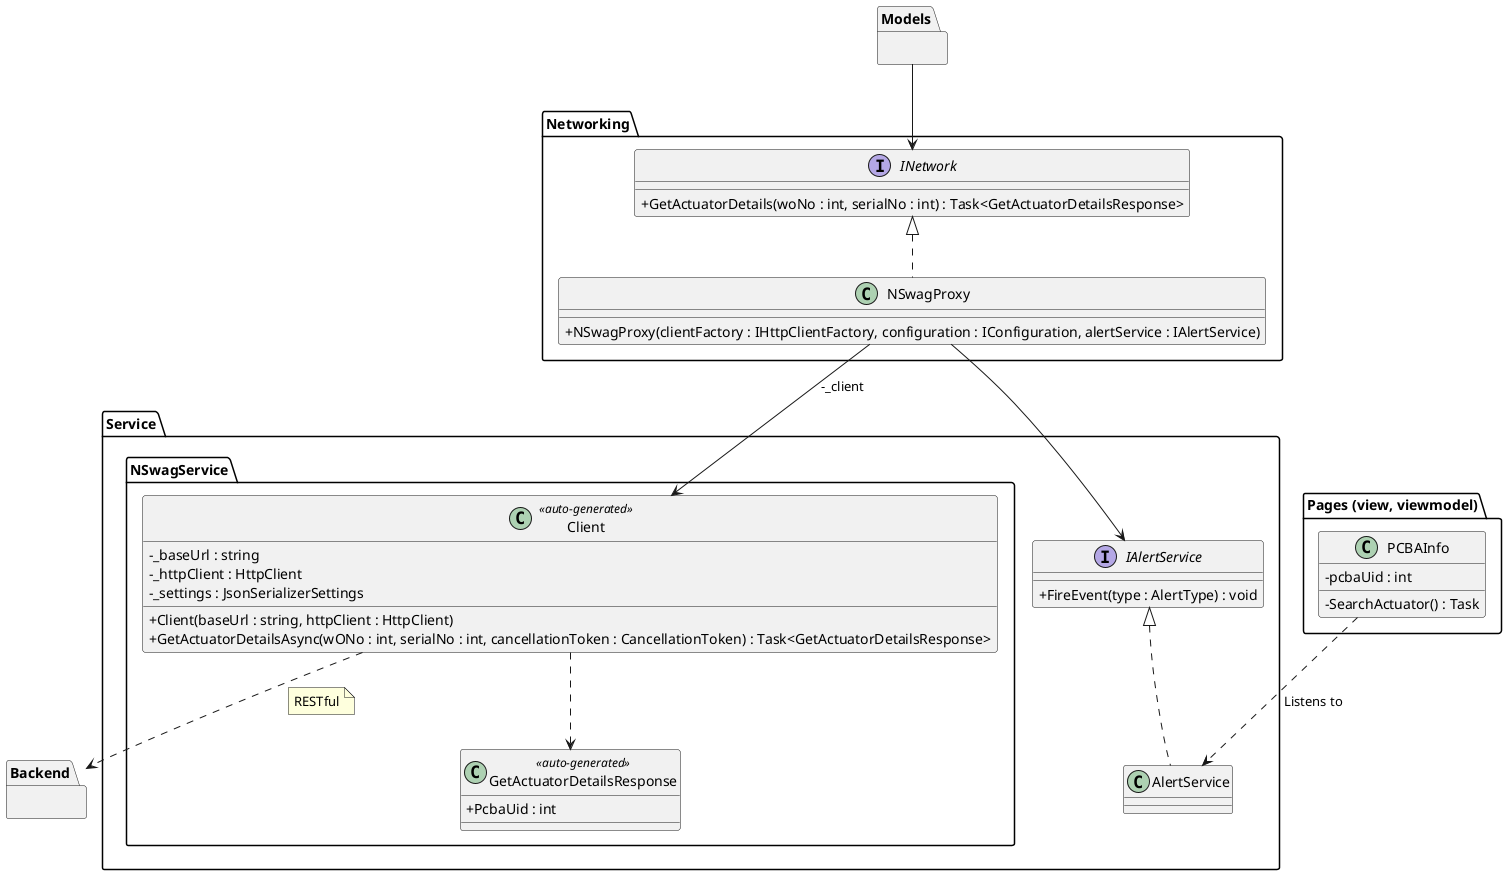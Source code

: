 @startuml
skinparam classAttributeIconSize 0

package Networking {
    interface INetwork {
        +GetActuatorDetails(woNo : int, serialNo : int) : Task<GetActuatorDetailsResponse>
    }
    
    class NSwagProxy {
        +NSwagProxy(clientFactory : IHttpClientFactory, configuration : IConfiguration, alertService : IAlertService)
    }
    
    INetwork <|.. NSwagProxy
}
package "Pages (view, viewmodel)" {
    class PCBAInfo {
        -pcbaUid : int
        -SearchActuator() : Task
    }
}

package Models {

}


package "Service" {
    package "NSwagService" {
        class Client <<auto-generated>> {
            -_baseUrl : string
            -_httpClient : HttpClient
            -_settings : JsonSerializerSettings      
            +Client(baseUrl : string, httpClient : HttpClient) 
            +GetActuatorDetailsAsync(wONo : int, serialNo : int, cancellationToken : CancellationToken) : Task<GetActuatorDetailsResponse>
        }
        
        class GetActuatorDetailsResponse <<auto-generated>> {
            +PcbaUid : int
        }
        
        Client ..> GetActuatorDetailsResponse
    }
    
    class AlertService {
            
            }
    interface IAlertService {
        + FireEvent(type : AlertType) : void
    }
    
    IAlertService <|.. AlertService
}

Models --> INetwork
NSwagProxy --> Client : -_client
NSwagProxy --> IAlertService
PCBAInfo ..> AlertService : Listens to

package Backend{

}

Client ..> Backend
note right on link
    RESTful
end note

@enduml